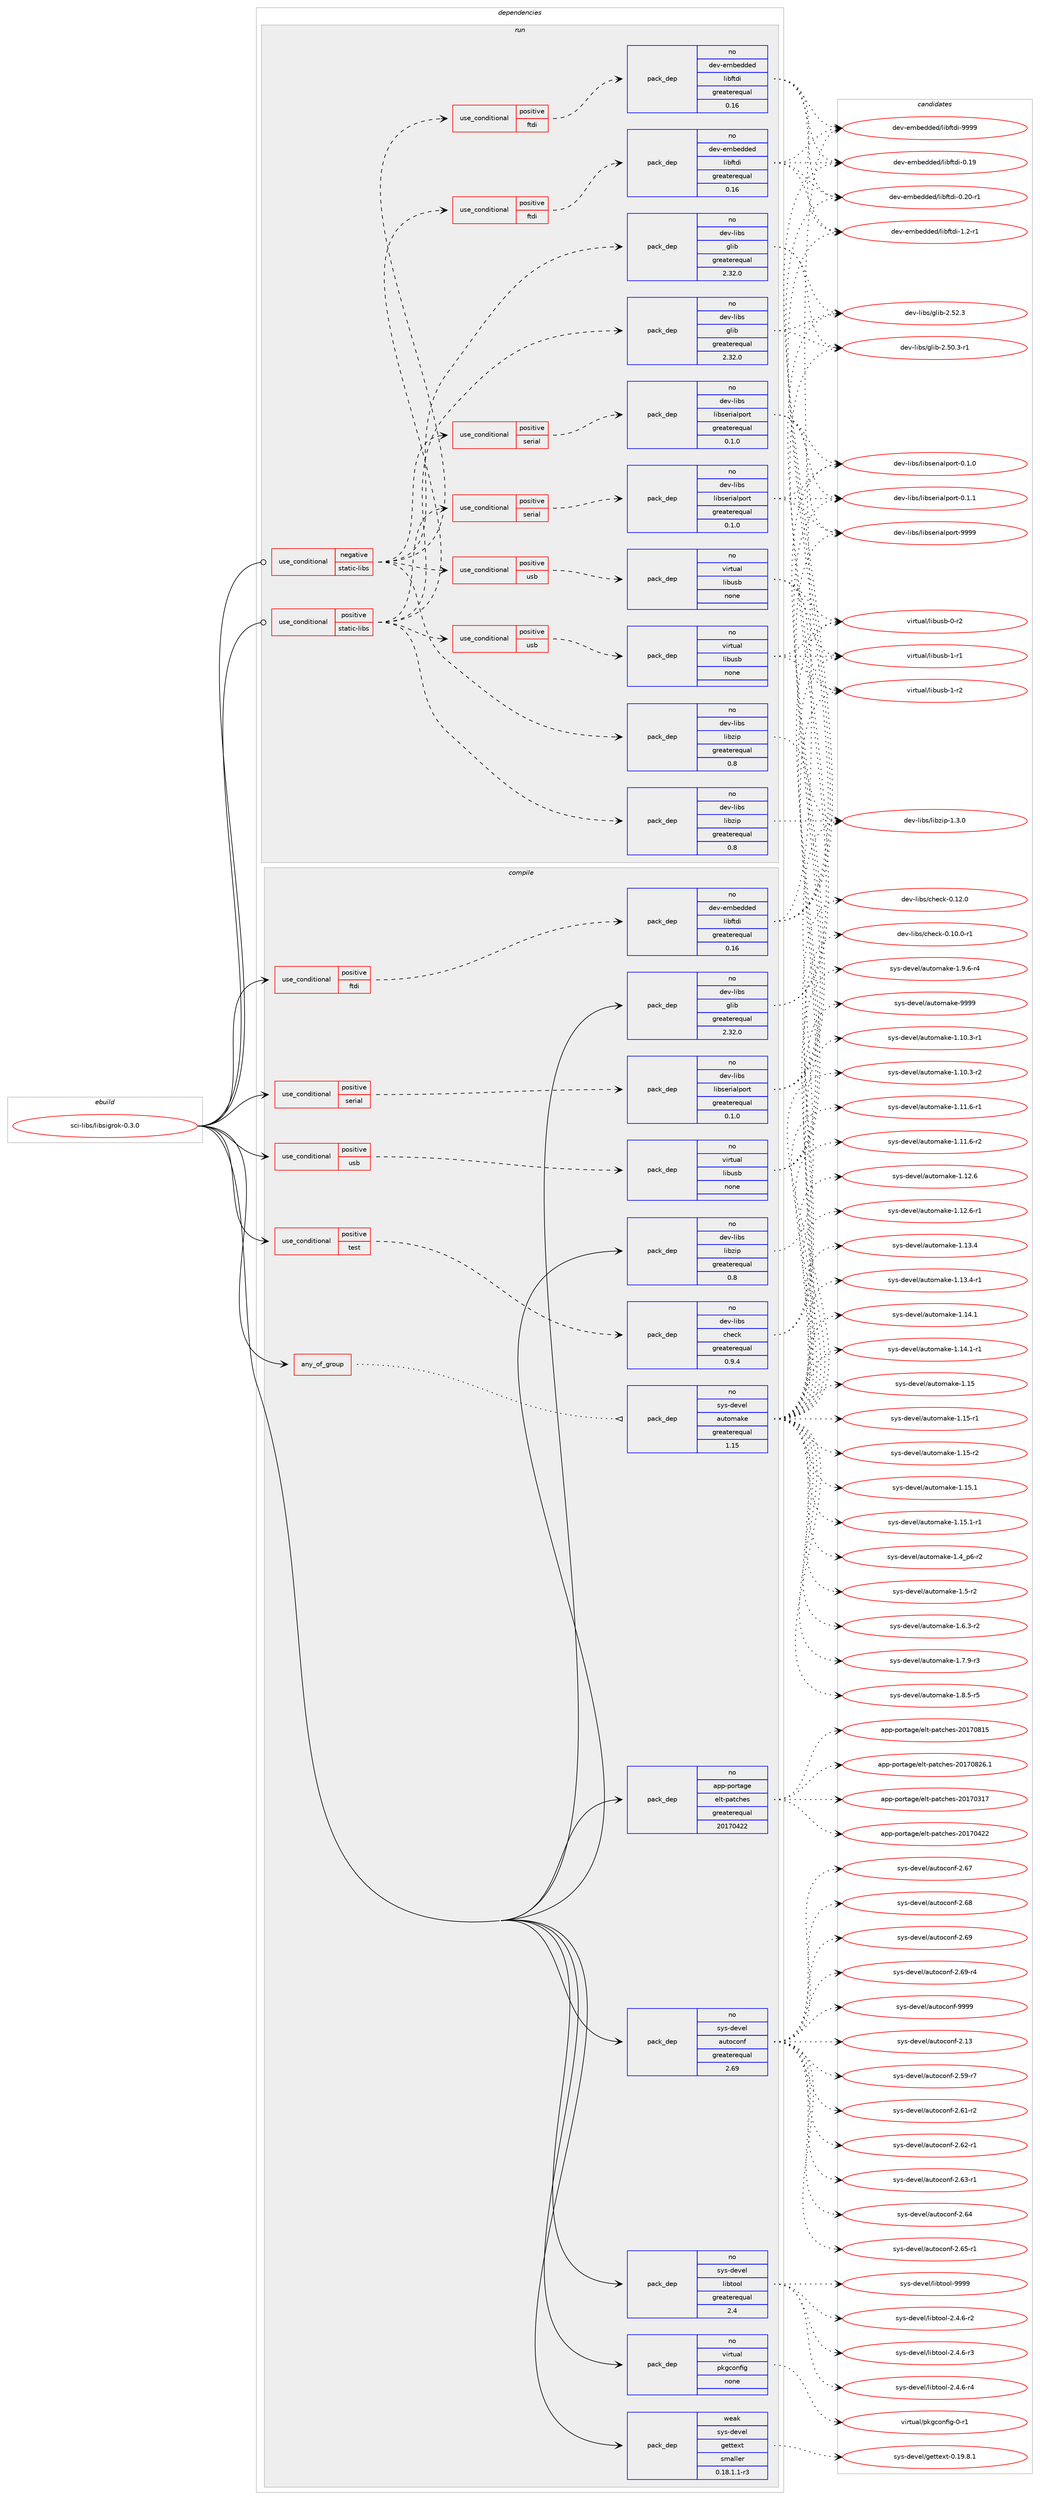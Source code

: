 digraph prolog {

# *************
# Graph options
# *************

newrank=true;
concentrate=true;
compound=true;
graph [rankdir=LR,fontname=Helvetica,fontsize=10,ranksep=1.5];#, ranksep=2.5, nodesep=0.2];
edge  [arrowhead=vee];
node  [fontname=Helvetica,fontsize=10];

# **********
# The ebuild
# **********

subgraph cluster_leftcol {
color=gray;
rank=same;
label=<<i>ebuild</i>>;
id [label="sci-libs/libsigrok-0.3.0", color=red, width=4, href="../sci-libs/libsigrok-0.3.0.svg"];
}

# ****************
# The dependencies
# ****************

subgraph cluster_midcol {
color=gray;
label=<<i>dependencies</i>>;
subgraph cluster_compile {
fillcolor="#eeeeee";
style=filled;
label=<<i>compile</i>>;
subgraph any7646 {
dependency452023 [label=<<TABLE BORDER="0" CELLBORDER="1" CELLSPACING="0" CELLPADDING="4"><TR><TD CELLPADDING="10">any_of_group</TD></TR></TABLE>>, shape=none, color=red];subgraph pack333533 {
dependency452024 [label=<<TABLE BORDER="0" CELLBORDER="1" CELLSPACING="0" CELLPADDING="4" WIDTH="220"><TR><TD ROWSPAN="6" CELLPADDING="30">pack_dep</TD></TR><TR><TD WIDTH="110">no</TD></TR><TR><TD>sys-devel</TD></TR><TR><TD>automake</TD></TR><TR><TD>greaterequal</TD></TR><TR><TD>1.15</TD></TR></TABLE>>, shape=none, color=blue];
}
dependency452023:e -> dependency452024:w [weight=20,style="dotted",arrowhead="oinv"];
}
id:e -> dependency452023:w [weight=20,style="solid",arrowhead="vee"];
subgraph cond110595 {
dependency452025 [label=<<TABLE BORDER="0" CELLBORDER="1" CELLSPACING="0" CELLPADDING="4"><TR><TD ROWSPAN="3" CELLPADDING="10">use_conditional</TD></TR><TR><TD>positive</TD></TR><TR><TD>ftdi</TD></TR></TABLE>>, shape=none, color=red];
subgraph pack333534 {
dependency452026 [label=<<TABLE BORDER="0" CELLBORDER="1" CELLSPACING="0" CELLPADDING="4" WIDTH="220"><TR><TD ROWSPAN="6" CELLPADDING="30">pack_dep</TD></TR><TR><TD WIDTH="110">no</TD></TR><TR><TD>dev-embedded</TD></TR><TR><TD>libftdi</TD></TR><TR><TD>greaterequal</TD></TR><TR><TD>0.16</TD></TR></TABLE>>, shape=none, color=blue];
}
dependency452025:e -> dependency452026:w [weight=20,style="dashed",arrowhead="vee"];
}
id:e -> dependency452025:w [weight=20,style="solid",arrowhead="vee"];
subgraph cond110596 {
dependency452027 [label=<<TABLE BORDER="0" CELLBORDER="1" CELLSPACING="0" CELLPADDING="4"><TR><TD ROWSPAN="3" CELLPADDING="10">use_conditional</TD></TR><TR><TD>positive</TD></TR><TR><TD>serial</TD></TR></TABLE>>, shape=none, color=red];
subgraph pack333535 {
dependency452028 [label=<<TABLE BORDER="0" CELLBORDER="1" CELLSPACING="0" CELLPADDING="4" WIDTH="220"><TR><TD ROWSPAN="6" CELLPADDING="30">pack_dep</TD></TR><TR><TD WIDTH="110">no</TD></TR><TR><TD>dev-libs</TD></TR><TR><TD>libserialport</TD></TR><TR><TD>greaterequal</TD></TR><TR><TD>0.1.0</TD></TR></TABLE>>, shape=none, color=blue];
}
dependency452027:e -> dependency452028:w [weight=20,style="dashed",arrowhead="vee"];
}
id:e -> dependency452027:w [weight=20,style="solid",arrowhead="vee"];
subgraph cond110597 {
dependency452029 [label=<<TABLE BORDER="0" CELLBORDER="1" CELLSPACING="0" CELLPADDING="4"><TR><TD ROWSPAN="3" CELLPADDING="10">use_conditional</TD></TR><TR><TD>positive</TD></TR><TR><TD>test</TD></TR></TABLE>>, shape=none, color=red];
subgraph pack333536 {
dependency452030 [label=<<TABLE BORDER="0" CELLBORDER="1" CELLSPACING="0" CELLPADDING="4" WIDTH="220"><TR><TD ROWSPAN="6" CELLPADDING="30">pack_dep</TD></TR><TR><TD WIDTH="110">no</TD></TR><TR><TD>dev-libs</TD></TR><TR><TD>check</TD></TR><TR><TD>greaterequal</TD></TR><TR><TD>0.9.4</TD></TR></TABLE>>, shape=none, color=blue];
}
dependency452029:e -> dependency452030:w [weight=20,style="dashed",arrowhead="vee"];
}
id:e -> dependency452029:w [weight=20,style="solid",arrowhead="vee"];
subgraph cond110598 {
dependency452031 [label=<<TABLE BORDER="0" CELLBORDER="1" CELLSPACING="0" CELLPADDING="4"><TR><TD ROWSPAN="3" CELLPADDING="10">use_conditional</TD></TR><TR><TD>positive</TD></TR><TR><TD>usb</TD></TR></TABLE>>, shape=none, color=red];
subgraph pack333537 {
dependency452032 [label=<<TABLE BORDER="0" CELLBORDER="1" CELLSPACING="0" CELLPADDING="4" WIDTH="220"><TR><TD ROWSPAN="6" CELLPADDING="30">pack_dep</TD></TR><TR><TD WIDTH="110">no</TD></TR><TR><TD>virtual</TD></TR><TR><TD>libusb</TD></TR><TR><TD>none</TD></TR><TR><TD></TD></TR></TABLE>>, shape=none, color=blue];
}
dependency452031:e -> dependency452032:w [weight=20,style="dashed",arrowhead="vee"];
}
id:e -> dependency452031:w [weight=20,style="solid",arrowhead="vee"];
subgraph pack333538 {
dependency452033 [label=<<TABLE BORDER="0" CELLBORDER="1" CELLSPACING="0" CELLPADDING="4" WIDTH="220"><TR><TD ROWSPAN="6" CELLPADDING="30">pack_dep</TD></TR><TR><TD WIDTH="110">no</TD></TR><TR><TD>app-portage</TD></TR><TR><TD>elt-patches</TD></TR><TR><TD>greaterequal</TD></TR><TR><TD>20170422</TD></TR></TABLE>>, shape=none, color=blue];
}
id:e -> dependency452033:w [weight=20,style="solid",arrowhead="vee"];
subgraph pack333539 {
dependency452034 [label=<<TABLE BORDER="0" CELLBORDER="1" CELLSPACING="0" CELLPADDING="4" WIDTH="220"><TR><TD ROWSPAN="6" CELLPADDING="30">pack_dep</TD></TR><TR><TD WIDTH="110">no</TD></TR><TR><TD>dev-libs</TD></TR><TR><TD>glib</TD></TR><TR><TD>greaterequal</TD></TR><TR><TD>2.32.0</TD></TR></TABLE>>, shape=none, color=blue];
}
id:e -> dependency452034:w [weight=20,style="solid",arrowhead="vee"];
subgraph pack333540 {
dependency452035 [label=<<TABLE BORDER="0" CELLBORDER="1" CELLSPACING="0" CELLPADDING="4" WIDTH="220"><TR><TD ROWSPAN="6" CELLPADDING="30">pack_dep</TD></TR><TR><TD WIDTH="110">no</TD></TR><TR><TD>dev-libs</TD></TR><TR><TD>libzip</TD></TR><TR><TD>greaterequal</TD></TR><TR><TD>0.8</TD></TR></TABLE>>, shape=none, color=blue];
}
id:e -> dependency452035:w [weight=20,style="solid",arrowhead="vee"];
subgraph pack333541 {
dependency452036 [label=<<TABLE BORDER="0" CELLBORDER="1" CELLSPACING="0" CELLPADDING="4" WIDTH="220"><TR><TD ROWSPAN="6" CELLPADDING="30">pack_dep</TD></TR><TR><TD WIDTH="110">no</TD></TR><TR><TD>sys-devel</TD></TR><TR><TD>autoconf</TD></TR><TR><TD>greaterequal</TD></TR><TR><TD>2.69</TD></TR></TABLE>>, shape=none, color=blue];
}
id:e -> dependency452036:w [weight=20,style="solid",arrowhead="vee"];
subgraph pack333542 {
dependency452037 [label=<<TABLE BORDER="0" CELLBORDER="1" CELLSPACING="0" CELLPADDING="4" WIDTH="220"><TR><TD ROWSPAN="6" CELLPADDING="30">pack_dep</TD></TR><TR><TD WIDTH="110">no</TD></TR><TR><TD>sys-devel</TD></TR><TR><TD>libtool</TD></TR><TR><TD>greaterequal</TD></TR><TR><TD>2.4</TD></TR></TABLE>>, shape=none, color=blue];
}
id:e -> dependency452037:w [weight=20,style="solid",arrowhead="vee"];
subgraph pack333543 {
dependency452038 [label=<<TABLE BORDER="0" CELLBORDER="1" CELLSPACING="0" CELLPADDING="4" WIDTH="220"><TR><TD ROWSPAN="6" CELLPADDING="30">pack_dep</TD></TR><TR><TD WIDTH="110">no</TD></TR><TR><TD>virtual</TD></TR><TR><TD>pkgconfig</TD></TR><TR><TD>none</TD></TR><TR><TD></TD></TR></TABLE>>, shape=none, color=blue];
}
id:e -> dependency452038:w [weight=20,style="solid",arrowhead="vee"];
subgraph pack333544 {
dependency452039 [label=<<TABLE BORDER="0" CELLBORDER="1" CELLSPACING="0" CELLPADDING="4" WIDTH="220"><TR><TD ROWSPAN="6" CELLPADDING="30">pack_dep</TD></TR><TR><TD WIDTH="110">weak</TD></TR><TR><TD>sys-devel</TD></TR><TR><TD>gettext</TD></TR><TR><TD>smaller</TD></TR><TR><TD>0.18.1.1-r3</TD></TR></TABLE>>, shape=none, color=blue];
}
id:e -> dependency452039:w [weight=20,style="solid",arrowhead="vee"];
}
subgraph cluster_compileandrun {
fillcolor="#eeeeee";
style=filled;
label=<<i>compile and run</i>>;
}
subgraph cluster_run {
fillcolor="#eeeeee";
style=filled;
label=<<i>run</i>>;
subgraph cond110599 {
dependency452040 [label=<<TABLE BORDER="0" CELLBORDER="1" CELLSPACING="0" CELLPADDING="4"><TR><TD ROWSPAN="3" CELLPADDING="10">use_conditional</TD></TR><TR><TD>negative</TD></TR><TR><TD>static-libs</TD></TR></TABLE>>, shape=none, color=red];
subgraph pack333545 {
dependency452041 [label=<<TABLE BORDER="0" CELLBORDER="1" CELLSPACING="0" CELLPADDING="4" WIDTH="220"><TR><TD ROWSPAN="6" CELLPADDING="30">pack_dep</TD></TR><TR><TD WIDTH="110">no</TD></TR><TR><TD>dev-libs</TD></TR><TR><TD>glib</TD></TR><TR><TD>greaterequal</TD></TR><TR><TD>2.32.0</TD></TR></TABLE>>, shape=none, color=blue];
}
dependency452040:e -> dependency452041:w [weight=20,style="dashed",arrowhead="vee"];
subgraph pack333546 {
dependency452042 [label=<<TABLE BORDER="0" CELLBORDER="1" CELLSPACING="0" CELLPADDING="4" WIDTH="220"><TR><TD ROWSPAN="6" CELLPADDING="30">pack_dep</TD></TR><TR><TD WIDTH="110">no</TD></TR><TR><TD>dev-libs</TD></TR><TR><TD>libzip</TD></TR><TR><TD>greaterequal</TD></TR><TR><TD>0.8</TD></TR></TABLE>>, shape=none, color=blue];
}
dependency452040:e -> dependency452042:w [weight=20,style="dashed",arrowhead="vee"];
subgraph cond110600 {
dependency452043 [label=<<TABLE BORDER="0" CELLBORDER="1" CELLSPACING="0" CELLPADDING="4"><TR><TD ROWSPAN="3" CELLPADDING="10">use_conditional</TD></TR><TR><TD>positive</TD></TR><TR><TD>ftdi</TD></TR></TABLE>>, shape=none, color=red];
subgraph pack333547 {
dependency452044 [label=<<TABLE BORDER="0" CELLBORDER="1" CELLSPACING="0" CELLPADDING="4" WIDTH="220"><TR><TD ROWSPAN="6" CELLPADDING="30">pack_dep</TD></TR><TR><TD WIDTH="110">no</TD></TR><TR><TD>dev-embedded</TD></TR><TR><TD>libftdi</TD></TR><TR><TD>greaterequal</TD></TR><TR><TD>0.16</TD></TR></TABLE>>, shape=none, color=blue];
}
dependency452043:e -> dependency452044:w [weight=20,style="dashed",arrowhead="vee"];
}
dependency452040:e -> dependency452043:w [weight=20,style="dashed",arrowhead="vee"];
subgraph cond110601 {
dependency452045 [label=<<TABLE BORDER="0" CELLBORDER="1" CELLSPACING="0" CELLPADDING="4"><TR><TD ROWSPAN="3" CELLPADDING="10">use_conditional</TD></TR><TR><TD>positive</TD></TR><TR><TD>serial</TD></TR></TABLE>>, shape=none, color=red];
subgraph pack333548 {
dependency452046 [label=<<TABLE BORDER="0" CELLBORDER="1" CELLSPACING="0" CELLPADDING="4" WIDTH="220"><TR><TD ROWSPAN="6" CELLPADDING="30">pack_dep</TD></TR><TR><TD WIDTH="110">no</TD></TR><TR><TD>dev-libs</TD></TR><TR><TD>libserialport</TD></TR><TR><TD>greaterequal</TD></TR><TR><TD>0.1.0</TD></TR></TABLE>>, shape=none, color=blue];
}
dependency452045:e -> dependency452046:w [weight=20,style="dashed",arrowhead="vee"];
}
dependency452040:e -> dependency452045:w [weight=20,style="dashed",arrowhead="vee"];
subgraph cond110602 {
dependency452047 [label=<<TABLE BORDER="0" CELLBORDER="1" CELLSPACING="0" CELLPADDING="4"><TR><TD ROWSPAN="3" CELLPADDING="10">use_conditional</TD></TR><TR><TD>positive</TD></TR><TR><TD>usb</TD></TR></TABLE>>, shape=none, color=red];
subgraph pack333549 {
dependency452048 [label=<<TABLE BORDER="0" CELLBORDER="1" CELLSPACING="0" CELLPADDING="4" WIDTH="220"><TR><TD ROWSPAN="6" CELLPADDING="30">pack_dep</TD></TR><TR><TD WIDTH="110">no</TD></TR><TR><TD>virtual</TD></TR><TR><TD>libusb</TD></TR><TR><TD>none</TD></TR><TR><TD></TD></TR></TABLE>>, shape=none, color=blue];
}
dependency452047:e -> dependency452048:w [weight=20,style="dashed",arrowhead="vee"];
}
dependency452040:e -> dependency452047:w [weight=20,style="dashed",arrowhead="vee"];
}
id:e -> dependency452040:w [weight=20,style="solid",arrowhead="odot"];
subgraph cond110603 {
dependency452049 [label=<<TABLE BORDER="0" CELLBORDER="1" CELLSPACING="0" CELLPADDING="4"><TR><TD ROWSPAN="3" CELLPADDING="10">use_conditional</TD></TR><TR><TD>positive</TD></TR><TR><TD>static-libs</TD></TR></TABLE>>, shape=none, color=red];
subgraph pack333550 {
dependency452050 [label=<<TABLE BORDER="0" CELLBORDER="1" CELLSPACING="0" CELLPADDING="4" WIDTH="220"><TR><TD ROWSPAN="6" CELLPADDING="30">pack_dep</TD></TR><TR><TD WIDTH="110">no</TD></TR><TR><TD>dev-libs</TD></TR><TR><TD>glib</TD></TR><TR><TD>greaterequal</TD></TR><TR><TD>2.32.0</TD></TR></TABLE>>, shape=none, color=blue];
}
dependency452049:e -> dependency452050:w [weight=20,style="dashed",arrowhead="vee"];
subgraph pack333551 {
dependency452051 [label=<<TABLE BORDER="0" CELLBORDER="1" CELLSPACING="0" CELLPADDING="4" WIDTH="220"><TR><TD ROWSPAN="6" CELLPADDING="30">pack_dep</TD></TR><TR><TD WIDTH="110">no</TD></TR><TR><TD>dev-libs</TD></TR><TR><TD>libzip</TD></TR><TR><TD>greaterequal</TD></TR><TR><TD>0.8</TD></TR></TABLE>>, shape=none, color=blue];
}
dependency452049:e -> dependency452051:w [weight=20,style="dashed",arrowhead="vee"];
subgraph cond110604 {
dependency452052 [label=<<TABLE BORDER="0" CELLBORDER="1" CELLSPACING="0" CELLPADDING="4"><TR><TD ROWSPAN="3" CELLPADDING="10">use_conditional</TD></TR><TR><TD>positive</TD></TR><TR><TD>ftdi</TD></TR></TABLE>>, shape=none, color=red];
subgraph pack333552 {
dependency452053 [label=<<TABLE BORDER="0" CELLBORDER="1" CELLSPACING="0" CELLPADDING="4" WIDTH="220"><TR><TD ROWSPAN="6" CELLPADDING="30">pack_dep</TD></TR><TR><TD WIDTH="110">no</TD></TR><TR><TD>dev-embedded</TD></TR><TR><TD>libftdi</TD></TR><TR><TD>greaterequal</TD></TR><TR><TD>0.16</TD></TR></TABLE>>, shape=none, color=blue];
}
dependency452052:e -> dependency452053:w [weight=20,style="dashed",arrowhead="vee"];
}
dependency452049:e -> dependency452052:w [weight=20,style="dashed",arrowhead="vee"];
subgraph cond110605 {
dependency452054 [label=<<TABLE BORDER="0" CELLBORDER="1" CELLSPACING="0" CELLPADDING="4"><TR><TD ROWSPAN="3" CELLPADDING="10">use_conditional</TD></TR><TR><TD>positive</TD></TR><TR><TD>serial</TD></TR></TABLE>>, shape=none, color=red];
subgraph pack333553 {
dependency452055 [label=<<TABLE BORDER="0" CELLBORDER="1" CELLSPACING="0" CELLPADDING="4" WIDTH="220"><TR><TD ROWSPAN="6" CELLPADDING="30">pack_dep</TD></TR><TR><TD WIDTH="110">no</TD></TR><TR><TD>dev-libs</TD></TR><TR><TD>libserialport</TD></TR><TR><TD>greaterequal</TD></TR><TR><TD>0.1.0</TD></TR></TABLE>>, shape=none, color=blue];
}
dependency452054:e -> dependency452055:w [weight=20,style="dashed",arrowhead="vee"];
}
dependency452049:e -> dependency452054:w [weight=20,style="dashed",arrowhead="vee"];
subgraph cond110606 {
dependency452056 [label=<<TABLE BORDER="0" CELLBORDER="1" CELLSPACING="0" CELLPADDING="4"><TR><TD ROWSPAN="3" CELLPADDING="10">use_conditional</TD></TR><TR><TD>positive</TD></TR><TR><TD>usb</TD></TR></TABLE>>, shape=none, color=red];
subgraph pack333554 {
dependency452057 [label=<<TABLE BORDER="0" CELLBORDER="1" CELLSPACING="0" CELLPADDING="4" WIDTH="220"><TR><TD ROWSPAN="6" CELLPADDING="30">pack_dep</TD></TR><TR><TD WIDTH="110">no</TD></TR><TR><TD>virtual</TD></TR><TR><TD>libusb</TD></TR><TR><TD>none</TD></TR><TR><TD></TD></TR></TABLE>>, shape=none, color=blue];
}
dependency452056:e -> dependency452057:w [weight=20,style="dashed",arrowhead="vee"];
}
dependency452049:e -> dependency452056:w [weight=20,style="dashed",arrowhead="vee"];
}
id:e -> dependency452049:w [weight=20,style="solid",arrowhead="odot"];
}
}

# **************
# The candidates
# **************

subgraph cluster_choices {
rank=same;
color=gray;
label=<<i>candidates</i>>;

subgraph choice333533 {
color=black;
nodesep=1;
choice11512111545100101118101108479711711611110997107101454946494846514511449 [label="sys-devel/automake-1.10.3-r1", color=red, width=4,href="../sys-devel/automake-1.10.3-r1.svg"];
choice11512111545100101118101108479711711611110997107101454946494846514511450 [label="sys-devel/automake-1.10.3-r2", color=red, width=4,href="../sys-devel/automake-1.10.3-r2.svg"];
choice11512111545100101118101108479711711611110997107101454946494946544511449 [label="sys-devel/automake-1.11.6-r1", color=red, width=4,href="../sys-devel/automake-1.11.6-r1.svg"];
choice11512111545100101118101108479711711611110997107101454946494946544511450 [label="sys-devel/automake-1.11.6-r2", color=red, width=4,href="../sys-devel/automake-1.11.6-r2.svg"];
choice1151211154510010111810110847971171161111099710710145494649504654 [label="sys-devel/automake-1.12.6", color=red, width=4,href="../sys-devel/automake-1.12.6.svg"];
choice11512111545100101118101108479711711611110997107101454946495046544511449 [label="sys-devel/automake-1.12.6-r1", color=red, width=4,href="../sys-devel/automake-1.12.6-r1.svg"];
choice1151211154510010111810110847971171161111099710710145494649514652 [label="sys-devel/automake-1.13.4", color=red, width=4,href="../sys-devel/automake-1.13.4.svg"];
choice11512111545100101118101108479711711611110997107101454946495146524511449 [label="sys-devel/automake-1.13.4-r1", color=red, width=4,href="../sys-devel/automake-1.13.4-r1.svg"];
choice1151211154510010111810110847971171161111099710710145494649524649 [label="sys-devel/automake-1.14.1", color=red, width=4,href="../sys-devel/automake-1.14.1.svg"];
choice11512111545100101118101108479711711611110997107101454946495246494511449 [label="sys-devel/automake-1.14.1-r1", color=red, width=4,href="../sys-devel/automake-1.14.1-r1.svg"];
choice115121115451001011181011084797117116111109971071014549464953 [label="sys-devel/automake-1.15", color=red, width=4,href="../sys-devel/automake-1.15.svg"];
choice1151211154510010111810110847971171161111099710710145494649534511449 [label="sys-devel/automake-1.15-r1", color=red, width=4,href="../sys-devel/automake-1.15-r1.svg"];
choice1151211154510010111810110847971171161111099710710145494649534511450 [label="sys-devel/automake-1.15-r2", color=red, width=4,href="../sys-devel/automake-1.15-r2.svg"];
choice1151211154510010111810110847971171161111099710710145494649534649 [label="sys-devel/automake-1.15.1", color=red, width=4,href="../sys-devel/automake-1.15.1.svg"];
choice11512111545100101118101108479711711611110997107101454946495346494511449 [label="sys-devel/automake-1.15.1-r1", color=red, width=4,href="../sys-devel/automake-1.15.1-r1.svg"];
choice115121115451001011181011084797117116111109971071014549465295112544511450 [label="sys-devel/automake-1.4_p6-r2", color=red, width=4,href="../sys-devel/automake-1.4_p6-r2.svg"];
choice11512111545100101118101108479711711611110997107101454946534511450 [label="sys-devel/automake-1.5-r2", color=red, width=4,href="../sys-devel/automake-1.5-r2.svg"];
choice115121115451001011181011084797117116111109971071014549465446514511450 [label="sys-devel/automake-1.6.3-r2", color=red, width=4,href="../sys-devel/automake-1.6.3-r2.svg"];
choice115121115451001011181011084797117116111109971071014549465546574511451 [label="sys-devel/automake-1.7.9-r3", color=red, width=4,href="../sys-devel/automake-1.7.9-r3.svg"];
choice115121115451001011181011084797117116111109971071014549465646534511453 [label="sys-devel/automake-1.8.5-r5", color=red, width=4,href="../sys-devel/automake-1.8.5-r5.svg"];
choice115121115451001011181011084797117116111109971071014549465746544511452 [label="sys-devel/automake-1.9.6-r4", color=red, width=4,href="../sys-devel/automake-1.9.6-r4.svg"];
choice115121115451001011181011084797117116111109971071014557575757 [label="sys-devel/automake-9999", color=red, width=4,href="../sys-devel/automake-9999.svg"];
dependency452024:e -> choice11512111545100101118101108479711711611110997107101454946494846514511449:w [style=dotted,weight="100"];
dependency452024:e -> choice11512111545100101118101108479711711611110997107101454946494846514511450:w [style=dotted,weight="100"];
dependency452024:e -> choice11512111545100101118101108479711711611110997107101454946494946544511449:w [style=dotted,weight="100"];
dependency452024:e -> choice11512111545100101118101108479711711611110997107101454946494946544511450:w [style=dotted,weight="100"];
dependency452024:e -> choice1151211154510010111810110847971171161111099710710145494649504654:w [style=dotted,weight="100"];
dependency452024:e -> choice11512111545100101118101108479711711611110997107101454946495046544511449:w [style=dotted,weight="100"];
dependency452024:e -> choice1151211154510010111810110847971171161111099710710145494649514652:w [style=dotted,weight="100"];
dependency452024:e -> choice11512111545100101118101108479711711611110997107101454946495146524511449:w [style=dotted,weight="100"];
dependency452024:e -> choice1151211154510010111810110847971171161111099710710145494649524649:w [style=dotted,weight="100"];
dependency452024:e -> choice11512111545100101118101108479711711611110997107101454946495246494511449:w [style=dotted,weight="100"];
dependency452024:e -> choice115121115451001011181011084797117116111109971071014549464953:w [style=dotted,weight="100"];
dependency452024:e -> choice1151211154510010111810110847971171161111099710710145494649534511449:w [style=dotted,weight="100"];
dependency452024:e -> choice1151211154510010111810110847971171161111099710710145494649534511450:w [style=dotted,weight="100"];
dependency452024:e -> choice1151211154510010111810110847971171161111099710710145494649534649:w [style=dotted,weight="100"];
dependency452024:e -> choice11512111545100101118101108479711711611110997107101454946495346494511449:w [style=dotted,weight="100"];
dependency452024:e -> choice115121115451001011181011084797117116111109971071014549465295112544511450:w [style=dotted,weight="100"];
dependency452024:e -> choice11512111545100101118101108479711711611110997107101454946534511450:w [style=dotted,weight="100"];
dependency452024:e -> choice115121115451001011181011084797117116111109971071014549465446514511450:w [style=dotted,weight="100"];
dependency452024:e -> choice115121115451001011181011084797117116111109971071014549465546574511451:w [style=dotted,weight="100"];
dependency452024:e -> choice115121115451001011181011084797117116111109971071014549465646534511453:w [style=dotted,weight="100"];
dependency452024:e -> choice115121115451001011181011084797117116111109971071014549465746544511452:w [style=dotted,weight="100"];
dependency452024:e -> choice115121115451001011181011084797117116111109971071014557575757:w [style=dotted,weight="100"];
}
subgraph choice333534 {
color=black;
nodesep=1;
choice100101118451011099810110010010110047108105981021161001054548464957 [label="dev-embedded/libftdi-0.19", color=red, width=4,href="../dev-embedded/libftdi-0.19.svg"];
choice1001011184510110998101100100101100471081059810211610010545484650484511449 [label="dev-embedded/libftdi-0.20-r1", color=red, width=4,href="../dev-embedded/libftdi-0.20-r1.svg"];
choice10010111845101109981011001001011004710810598102116100105454946504511449 [label="dev-embedded/libftdi-1.2-r1", color=red, width=4,href="../dev-embedded/libftdi-1.2-r1.svg"];
choice100101118451011099810110010010110047108105981021161001054557575757 [label="dev-embedded/libftdi-9999", color=red, width=4,href="../dev-embedded/libftdi-9999.svg"];
dependency452026:e -> choice100101118451011099810110010010110047108105981021161001054548464957:w [style=dotted,weight="100"];
dependency452026:e -> choice1001011184510110998101100100101100471081059810211610010545484650484511449:w [style=dotted,weight="100"];
dependency452026:e -> choice10010111845101109981011001001011004710810598102116100105454946504511449:w [style=dotted,weight="100"];
dependency452026:e -> choice100101118451011099810110010010110047108105981021161001054557575757:w [style=dotted,weight="100"];
}
subgraph choice333535 {
color=black;
nodesep=1;
choice1001011184510810598115471081059811510111410597108112111114116454846494648 [label="dev-libs/libserialport-0.1.0", color=red, width=4,href="../dev-libs/libserialport-0.1.0.svg"];
choice1001011184510810598115471081059811510111410597108112111114116454846494649 [label="dev-libs/libserialport-0.1.1", color=red, width=4,href="../dev-libs/libserialport-0.1.1.svg"];
choice10010111845108105981154710810598115101114105971081121111141164557575757 [label="dev-libs/libserialport-9999", color=red, width=4,href="../dev-libs/libserialport-9999.svg"];
dependency452028:e -> choice1001011184510810598115471081059811510111410597108112111114116454846494648:w [style=dotted,weight="100"];
dependency452028:e -> choice1001011184510810598115471081059811510111410597108112111114116454846494649:w [style=dotted,weight="100"];
dependency452028:e -> choice10010111845108105981154710810598115101114105971081121111141164557575757:w [style=dotted,weight="100"];
}
subgraph choice333536 {
color=black;
nodesep=1;
choice1001011184510810598115479910410199107454846494846484511449 [label="dev-libs/check-0.10.0-r1", color=red, width=4,href="../dev-libs/check-0.10.0-r1.svg"];
choice100101118451081059811547991041019910745484649504648 [label="dev-libs/check-0.12.0", color=red, width=4,href="../dev-libs/check-0.12.0.svg"];
dependency452030:e -> choice1001011184510810598115479910410199107454846494846484511449:w [style=dotted,weight="100"];
dependency452030:e -> choice100101118451081059811547991041019910745484649504648:w [style=dotted,weight="100"];
}
subgraph choice333537 {
color=black;
nodesep=1;
choice1181051141161179710847108105981171159845484511450 [label="virtual/libusb-0-r2", color=red, width=4,href="../virtual/libusb-0-r2.svg"];
choice1181051141161179710847108105981171159845494511449 [label="virtual/libusb-1-r1", color=red, width=4,href="../virtual/libusb-1-r1.svg"];
choice1181051141161179710847108105981171159845494511450 [label="virtual/libusb-1-r2", color=red, width=4,href="../virtual/libusb-1-r2.svg"];
dependency452032:e -> choice1181051141161179710847108105981171159845484511450:w [style=dotted,weight="100"];
dependency452032:e -> choice1181051141161179710847108105981171159845494511449:w [style=dotted,weight="100"];
dependency452032:e -> choice1181051141161179710847108105981171159845494511450:w [style=dotted,weight="100"];
}
subgraph choice333538 {
color=black;
nodesep=1;
choice97112112451121111141169710310147101108116451129711699104101115455048495548514955 [label="app-portage/elt-patches-20170317", color=red, width=4,href="../app-portage/elt-patches-20170317.svg"];
choice97112112451121111141169710310147101108116451129711699104101115455048495548525050 [label="app-portage/elt-patches-20170422", color=red, width=4,href="../app-portage/elt-patches-20170422.svg"];
choice97112112451121111141169710310147101108116451129711699104101115455048495548564953 [label="app-portage/elt-patches-20170815", color=red, width=4,href="../app-portage/elt-patches-20170815.svg"];
choice971121124511211111411697103101471011081164511297116991041011154550484955485650544649 [label="app-portage/elt-patches-20170826.1", color=red, width=4,href="../app-portage/elt-patches-20170826.1.svg"];
dependency452033:e -> choice97112112451121111141169710310147101108116451129711699104101115455048495548514955:w [style=dotted,weight="100"];
dependency452033:e -> choice97112112451121111141169710310147101108116451129711699104101115455048495548525050:w [style=dotted,weight="100"];
dependency452033:e -> choice97112112451121111141169710310147101108116451129711699104101115455048495548564953:w [style=dotted,weight="100"];
dependency452033:e -> choice971121124511211111411697103101471011081164511297116991041011154550484955485650544649:w [style=dotted,weight="100"];
}
subgraph choice333539 {
color=black;
nodesep=1;
choice10010111845108105981154710310810598455046534846514511449 [label="dev-libs/glib-2.50.3-r1", color=red, width=4,href="../dev-libs/glib-2.50.3-r1.svg"];
choice1001011184510810598115471031081059845504653504651 [label="dev-libs/glib-2.52.3", color=red, width=4,href="../dev-libs/glib-2.52.3.svg"];
dependency452034:e -> choice10010111845108105981154710310810598455046534846514511449:w [style=dotted,weight="100"];
dependency452034:e -> choice1001011184510810598115471031081059845504653504651:w [style=dotted,weight="100"];
}
subgraph choice333540 {
color=black;
nodesep=1;
choice10010111845108105981154710810598122105112454946514648 [label="dev-libs/libzip-1.3.0", color=red, width=4,href="../dev-libs/libzip-1.3.0.svg"];
dependency452035:e -> choice10010111845108105981154710810598122105112454946514648:w [style=dotted,weight="100"];
}
subgraph choice333541 {
color=black;
nodesep=1;
choice115121115451001011181011084797117116111991111101024550464951 [label="sys-devel/autoconf-2.13", color=red, width=4,href="../sys-devel/autoconf-2.13.svg"];
choice1151211154510010111810110847971171161119911111010245504653574511455 [label="sys-devel/autoconf-2.59-r7", color=red, width=4,href="../sys-devel/autoconf-2.59-r7.svg"];
choice1151211154510010111810110847971171161119911111010245504654494511450 [label="sys-devel/autoconf-2.61-r2", color=red, width=4,href="../sys-devel/autoconf-2.61-r2.svg"];
choice1151211154510010111810110847971171161119911111010245504654504511449 [label="sys-devel/autoconf-2.62-r1", color=red, width=4,href="../sys-devel/autoconf-2.62-r1.svg"];
choice1151211154510010111810110847971171161119911111010245504654514511449 [label="sys-devel/autoconf-2.63-r1", color=red, width=4,href="../sys-devel/autoconf-2.63-r1.svg"];
choice115121115451001011181011084797117116111991111101024550465452 [label="sys-devel/autoconf-2.64", color=red, width=4,href="../sys-devel/autoconf-2.64.svg"];
choice1151211154510010111810110847971171161119911111010245504654534511449 [label="sys-devel/autoconf-2.65-r1", color=red, width=4,href="../sys-devel/autoconf-2.65-r1.svg"];
choice115121115451001011181011084797117116111991111101024550465455 [label="sys-devel/autoconf-2.67", color=red, width=4,href="../sys-devel/autoconf-2.67.svg"];
choice115121115451001011181011084797117116111991111101024550465456 [label="sys-devel/autoconf-2.68", color=red, width=4,href="../sys-devel/autoconf-2.68.svg"];
choice115121115451001011181011084797117116111991111101024550465457 [label="sys-devel/autoconf-2.69", color=red, width=4,href="../sys-devel/autoconf-2.69.svg"];
choice1151211154510010111810110847971171161119911111010245504654574511452 [label="sys-devel/autoconf-2.69-r4", color=red, width=4,href="../sys-devel/autoconf-2.69-r4.svg"];
choice115121115451001011181011084797117116111991111101024557575757 [label="sys-devel/autoconf-9999", color=red, width=4,href="../sys-devel/autoconf-9999.svg"];
dependency452036:e -> choice115121115451001011181011084797117116111991111101024550464951:w [style=dotted,weight="100"];
dependency452036:e -> choice1151211154510010111810110847971171161119911111010245504653574511455:w [style=dotted,weight="100"];
dependency452036:e -> choice1151211154510010111810110847971171161119911111010245504654494511450:w [style=dotted,weight="100"];
dependency452036:e -> choice1151211154510010111810110847971171161119911111010245504654504511449:w [style=dotted,weight="100"];
dependency452036:e -> choice1151211154510010111810110847971171161119911111010245504654514511449:w [style=dotted,weight="100"];
dependency452036:e -> choice115121115451001011181011084797117116111991111101024550465452:w [style=dotted,weight="100"];
dependency452036:e -> choice1151211154510010111810110847971171161119911111010245504654534511449:w [style=dotted,weight="100"];
dependency452036:e -> choice115121115451001011181011084797117116111991111101024550465455:w [style=dotted,weight="100"];
dependency452036:e -> choice115121115451001011181011084797117116111991111101024550465456:w [style=dotted,weight="100"];
dependency452036:e -> choice115121115451001011181011084797117116111991111101024550465457:w [style=dotted,weight="100"];
dependency452036:e -> choice1151211154510010111810110847971171161119911111010245504654574511452:w [style=dotted,weight="100"];
dependency452036:e -> choice115121115451001011181011084797117116111991111101024557575757:w [style=dotted,weight="100"];
}
subgraph choice333542 {
color=black;
nodesep=1;
choice1151211154510010111810110847108105981161111111084550465246544511450 [label="sys-devel/libtool-2.4.6-r2", color=red, width=4,href="../sys-devel/libtool-2.4.6-r2.svg"];
choice1151211154510010111810110847108105981161111111084550465246544511451 [label="sys-devel/libtool-2.4.6-r3", color=red, width=4,href="../sys-devel/libtool-2.4.6-r3.svg"];
choice1151211154510010111810110847108105981161111111084550465246544511452 [label="sys-devel/libtool-2.4.6-r4", color=red, width=4,href="../sys-devel/libtool-2.4.6-r4.svg"];
choice1151211154510010111810110847108105981161111111084557575757 [label="sys-devel/libtool-9999", color=red, width=4,href="../sys-devel/libtool-9999.svg"];
dependency452037:e -> choice1151211154510010111810110847108105981161111111084550465246544511450:w [style=dotted,weight="100"];
dependency452037:e -> choice1151211154510010111810110847108105981161111111084550465246544511451:w [style=dotted,weight="100"];
dependency452037:e -> choice1151211154510010111810110847108105981161111111084550465246544511452:w [style=dotted,weight="100"];
dependency452037:e -> choice1151211154510010111810110847108105981161111111084557575757:w [style=dotted,weight="100"];
}
subgraph choice333543 {
color=black;
nodesep=1;
choice11810511411611797108471121071039911111010210510345484511449 [label="virtual/pkgconfig-0-r1", color=red, width=4,href="../virtual/pkgconfig-0-r1.svg"];
dependency452038:e -> choice11810511411611797108471121071039911111010210510345484511449:w [style=dotted,weight="100"];
}
subgraph choice333544 {
color=black;
nodesep=1;
choice1151211154510010111810110847103101116116101120116454846495746564649 [label="sys-devel/gettext-0.19.8.1", color=red, width=4,href="../sys-devel/gettext-0.19.8.1.svg"];
dependency452039:e -> choice1151211154510010111810110847103101116116101120116454846495746564649:w [style=dotted,weight="100"];
}
subgraph choice333545 {
color=black;
nodesep=1;
choice10010111845108105981154710310810598455046534846514511449 [label="dev-libs/glib-2.50.3-r1", color=red, width=4,href="../dev-libs/glib-2.50.3-r1.svg"];
choice1001011184510810598115471031081059845504653504651 [label="dev-libs/glib-2.52.3", color=red, width=4,href="../dev-libs/glib-2.52.3.svg"];
dependency452041:e -> choice10010111845108105981154710310810598455046534846514511449:w [style=dotted,weight="100"];
dependency452041:e -> choice1001011184510810598115471031081059845504653504651:w [style=dotted,weight="100"];
}
subgraph choice333546 {
color=black;
nodesep=1;
choice10010111845108105981154710810598122105112454946514648 [label="dev-libs/libzip-1.3.0", color=red, width=4,href="../dev-libs/libzip-1.3.0.svg"];
dependency452042:e -> choice10010111845108105981154710810598122105112454946514648:w [style=dotted,weight="100"];
}
subgraph choice333547 {
color=black;
nodesep=1;
choice100101118451011099810110010010110047108105981021161001054548464957 [label="dev-embedded/libftdi-0.19", color=red, width=4,href="../dev-embedded/libftdi-0.19.svg"];
choice1001011184510110998101100100101100471081059810211610010545484650484511449 [label="dev-embedded/libftdi-0.20-r1", color=red, width=4,href="../dev-embedded/libftdi-0.20-r1.svg"];
choice10010111845101109981011001001011004710810598102116100105454946504511449 [label="dev-embedded/libftdi-1.2-r1", color=red, width=4,href="../dev-embedded/libftdi-1.2-r1.svg"];
choice100101118451011099810110010010110047108105981021161001054557575757 [label="dev-embedded/libftdi-9999", color=red, width=4,href="../dev-embedded/libftdi-9999.svg"];
dependency452044:e -> choice100101118451011099810110010010110047108105981021161001054548464957:w [style=dotted,weight="100"];
dependency452044:e -> choice1001011184510110998101100100101100471081059810211610010545484650484511449:w [style=dotted,weight="100"];
dependency452044:e -> choice10010111845101109981011001001011004710810598102116100105454946504511449:w [style=dotted,weight="100"];
dependency452044:e -> choice100101118451011099810110010010110047108105981021161001054557575757:w [style=dotted,weight="100"];
}
subgraph choice333548 {
color=black;
nodesep=1;
choice1001011184510810598115471081059811510111410597108112111114116454846494648 [label="dev-libs/libserialport-0.1.0", color=red, width=4,href="../dev-libs/libserialport-0.1.0.svg"];
choice1001011184510810598115471081059811510111410597108112111114116454846494649 [label="dev-libs/libserialport-0.1.1", color=red, width=4,href="../dev-libs/libserialport-0.1.1.svg"];
choice10010111845108105981154710810598115101114105971081121111141164557575757 [label="dev-libs/libserialport-9999", color=red, width=4,href="../dev-libs/libserialport-9999.svg"];
dependency452046:e -> choice1001011184510810598115471081059811510111410597108112111114116454846494648:w [style=dotted,weight="100"];
dependency452046:e -> choice1001011184510810598115471081059811510111410597108112111114116454846494649:w [style=dotted,weight="100"];
dependency452046:e -> choice10010111845108105981154710810598115101114105971081121111141164557575757:w [style=dotted,weight="100"];
}
subgraph choice333549 {
color=black;
nodesep=1;
choice1181051141161179710847108105981171159845484511450 [label="virtual/libusb-0-r2", color=red, width=4,href="../virtual/libusb-0-r2.svg"];
choice1181051141161179710847108105981171159845494511449 [label="virtual/libusb-1-r1", color=red, width=4,href="../virtual/libusb-1-r1.svg"];
choice1181051141161179710847108105981171159845494511450 [label="virtual/libusb-1-r2", color=red, width=4,href="../virtual/libusb-1-r2.svg"];
dependency452048:e -> choice1181051141161179710847108105981171159845484511450:w [style=dotted,weight="100"];
dependency452048:e -> choice1181051141161179710847108105981171159845494511449:w [style=dotted,weight="100"];
dependency452048:e -> choice1181051141161179710847108105981171159845494511450:w [style=dotted,weight="100"];
}
subgraph choice333550 {
color=black;
nodesep=1;
choice10010111845108105981154710310810598455046534846514511449 [label="dev-libs/glib-2.50.3-r1", color=red, width=4,href="../dev-libs/glib-2.50.3-r1.svg"];
choice1001011184510810598115471031081059845504653504651 [label="dev-libs/glib-2.52.3", color=red, width=4,href="../dev-libs/glib-2.52.3.svg"];
dependency452050:e -> choice10010111845108105981154710310810598455046534846514511449:w [style=dotted,weight="100"];
dependency452050:e -> choice1001011184510810598115471031081059845504653504651:w [style=dotted,weight="100"];
}
subgraph choice333551 {
color=black;
nodesep=1;
choice10010111845108105981154710810598122105112454946514648 [label="dev-libs/libzip-1.3.0", color=red, width=4,href="../dev-libs/libzip-1.3.0.svg"];
dependency452051:e -> choice10010111845108105981154710810598122105112454946514648:w [style=dotted,weight="100"];
}
subgraph choice333552 {
color=black;
nodesep=1;
choice100101118451011099810110010010110047108105981021161001054548464957 [label="dev-embedded/libftdi-0.19", color=red, width=4,href="../dev-embedded/libftdi-0.19.svg"];
choice1001011184510110998101100100101100471081059810211610010545484650484511449 [label="dev-embedded/libftdi-0.20-r1", color=red, width=4,href="../dev-embedded/libftdi-0.20-r1.svg"];
choice10010111845101109981011001001011004710810598102116100105454946504511449 [label="dev-embedded/libftdi-1.2-r1", color=red, width=4,href="../dev-embedded/libftdi-1.2-r1.svg"];
choice100101118451011099810110010010110047108105981021161001054557575757 [label="dev-embedded/libftdi-9999", color=red, width=4,href="../dev-embedded/libftdi-9999.svg"];
dependency452053:e -> choice100101118451011099810110010010110047108105981021161001054548464957:w [style=dotted,weight="100"];
dependency452053:e -> choice1001011184510110998101100100101100471081059810211610010545484650484511449:w [style=dotted,weight="100"];
dependency452053:e -> choice10010111845101109981011001001011004710810598102116100105454946504511449:w [style=dotted,weight="100"];
dependency452053:e -> choice100101118451011099810110010010110047108105981021161001054557575757:w [style=dotted,weight="100"];
}
subgraph choice333553 {
color=black;
nodesep=1;
choice1001011184510810598115471081059811510111410597108112111114116454846494648 [label="dev-libs/libserialport-0.1.0", color=red, width=4,href="../dev-libs/libserialport-0.1.0.svg"];
choice1001011184510810598115471081059811510111410597108112111114116454846494649 [label="dev-libs/libserialport-0.1.1", color=red, width=4,href="../dev-libs/libserialport-0.1.1.svg"];
choice10010111845108105981154710810598115101114105971081121111141164557575757 [label="dev-libs/libserialport-9999", color=red, width=4,href="../dev-libs/libserialport-9999.svg"];
dependency452055:e -> choice1001011184510810598115471081059811510111410597108112111114116454846494648:w [style=dotted,weight="100"];
dependency452055:e -> choice1001011184510810598115471081059811510111410597108112111114116454846494649:w [style=dotted,weight="100"];
dependency452055:e -> choice10010111845108105981154710810598115101114105971081121111141164557575757:w [style=dotted,weight="100"];
}
subgraph choice333554 {
color=black;
nodesep=1;
choice1181051141161179710847108105981171159845484511450 [label="virtual/libusb-0-r2", color=red, width=4,href="../virtual/libusb-0-r2.svg"];
choice1181051141161179710847108105981171159845494511449 [label="virtual/libusb-1-r1", color=red, width=4,href="../virtual/libusb-1-r1.svg"];
choice1181051141161179710847108105981171159845494511450 [label="virtual/libusb-1-r2", color=red, width=4,href="../virtual/libusb-1-r2.svg"];
dependency452057:e -> choice1181051141161179710847108105981171159845484511450:w [style=dotted,weight="100"];
dependency452057:e -> choice1181051141161179710847108105981171159845494511449:w [style=dotted,weight="100"];
dependency452057:e -> choice1181051141161179710847108105981171159845494511450:w [style=dotted,weight="100"];
}
}

}
